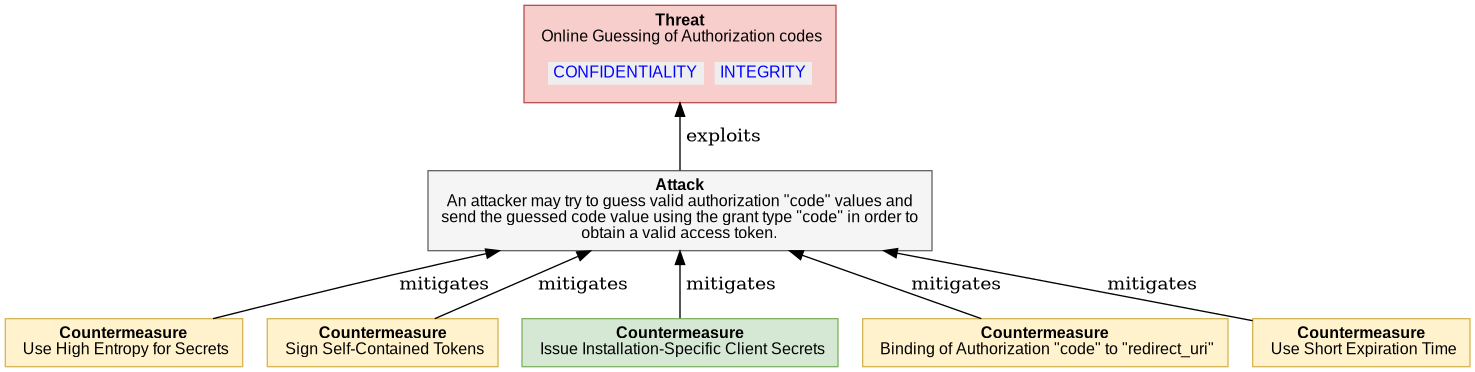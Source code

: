  

@startuml
digraph G {
rankdir="BT";
  node [shape=plaintext, fontname="Arial" fontsize="12"];
    "4_4_1_3_AUTH_CODE_BRUTE_FORCE" [ fillcolor="#F8CECC", style=filled, shape=polygon, color="#B85450"
    label= 
    <<table border="0" cellborder="0" cellspacing="0">
     <tr><td align="center"><b>Threat</b><br/> 

Online Guessing of Authorization codes
</td></tr>
     <tr><td><table border="0" cellborder="0" cellspacing="8"><tr>
                ret += secObj.linkedImpactMDText()
     <td align="center" href="#OAuth2.CONFIDENTIALITY" bgcolor="#EEEEEE"><font color="blue">CONFIDENTIALITY</font></td>
                ret += secObj.linkedImpactMDText()
     <td align="center" href="#OAuth2.INTEGRITY" bgcolor="#EEEEEE"><font color="blue">INTEGRITY</font></td>
     </tr></table></td></tr>   
   </table>>
   ];
    
"4_4_1_3_AUTH_CODE_BRUTE_FORCE_attack" [ fillcolor="#f5f5f5", style=filled, shape=polygon, color="#666666", label =     
    <<table border="0" cellborder="0" cellspacing="0">
     <tr><td align="center"><b>Attack</b><br/>

An attacker may try to guess valid authorization &quot;code&quot; values and<br/>send the guessed code value using the grant type &quot;code&quot; in order to<br/>obtain a valid access token.
</td></tr>
   </table>>
    ]

"4_4_1_3_AUTH_CODE_BRUTE_FORCE_attack" -> "4_4_1_3_AUTH_CODE_BRUTE_FORCE"  [label = " exploits"]

    "4_4_1_3_AUTH_CODE_BRUTE_FORCE_countermeasure0" [ 
       fillcolor="#FFF2CC", style=filled, shape=polygon, color="#D6B656", label =     
    <<table border="0" cellborder="0" cellspacing="0">
     <tr><td align="left"><b>Countermeasure</b><br/> 

Use High Entropy for Secrets
</td></tr>
   </table>>
   ]

     "4_4_1_3_AUTH_CODE_BRUTE_FORCE_countermeasure0" -> "4_4_1_3_AUTH_CODE_BRUTE_FORCE_attack" [label = " mitigates"]

    "4_4_1_3_AUTH_CODE_BRUTE_FORCE_countermeasure1" [ 
       fillcolor="#FFF2CC", style=filled, shape=polygon, color="#D6B656", label =     
    <<table border="0" cellborder="0" cellspacing="0">
     <tr><td align="left"><b>Countermeasure</b><br/> 

Sign Self-Contained Tokens
</td></tr>
   </table>>
   ]

     "4_4_1_3_AUTH_CODE_BRUTE_FORCE_countermeasure1" -> "4_4_1_3_AUTH_CODE_BRUTE_FORCE_attack" [label = " mitigates"]

    "4_4_1_3_AUTH_CODE_BRUTE_FORCE_countermeasure2" [ 
       fillcolor="#D5E8D4", style=filled, shape=polygon, color="#82B366", label =     
    <<table border="0" cellborder="0" cellspacing="0">
     <tr><td align="left"><b>Countermeasure</b><br/> 

Issue Installation-Specific Client Secrets
</td></tr>
   </table>>
   ]

     "4_4_1_3_AUTH_CODE_BRUTE_FORCE_countermeasure2" -> "4_4_1_3_AUTH_CODE_BRUTE_FORCE_attack" [label = " mitigates"]

    "4_4_1_3_AUTH_CODE_BRUTE_FORCE_countermeasure3" [ 
       fillcolor="#FFF2CC", style=filled, shape=polygon, color="#D6B656", label =     
    <<table border="0" cellborder="0" cellspacing="0">
     <tr><td align="left"><b>Countermeasure</b><br/> 

Binding of Authorization &quot;code&quot; to &quot;redirect_uri&quot;
</td></tr>
   </table>>
   ]

     "4_4_1_3_AUTH_CODE_BRUTE_FORCE_countermeasure3" -> "4_4_1_3_AUTH_CODE_BRUTE_FORCE_attack" [label = " mitigates"]

    "4_4_1_3_AUTH_CODE_BRUTE_FORCE_countermeasure4" [ 
       fillcolor="#FFF2CC", style=filled, shape=polygon, color="#D6B656", label =     
    <<table border="0" cellborder="0" cellspacing="0">
     <tr><td align="left"><b>Countermeasure</b><br/> 

Use Short Expiration Time
</td></tr>
   </table>>
   ]

     "4_4_1_3_AUTH_CODE_BRUTE_FORCE_countermeasure4" -> "4_4_1_3_AUTH_CODE_BRUTE_FORCE_attack" [label = " mitigates"]

}
@enduml

